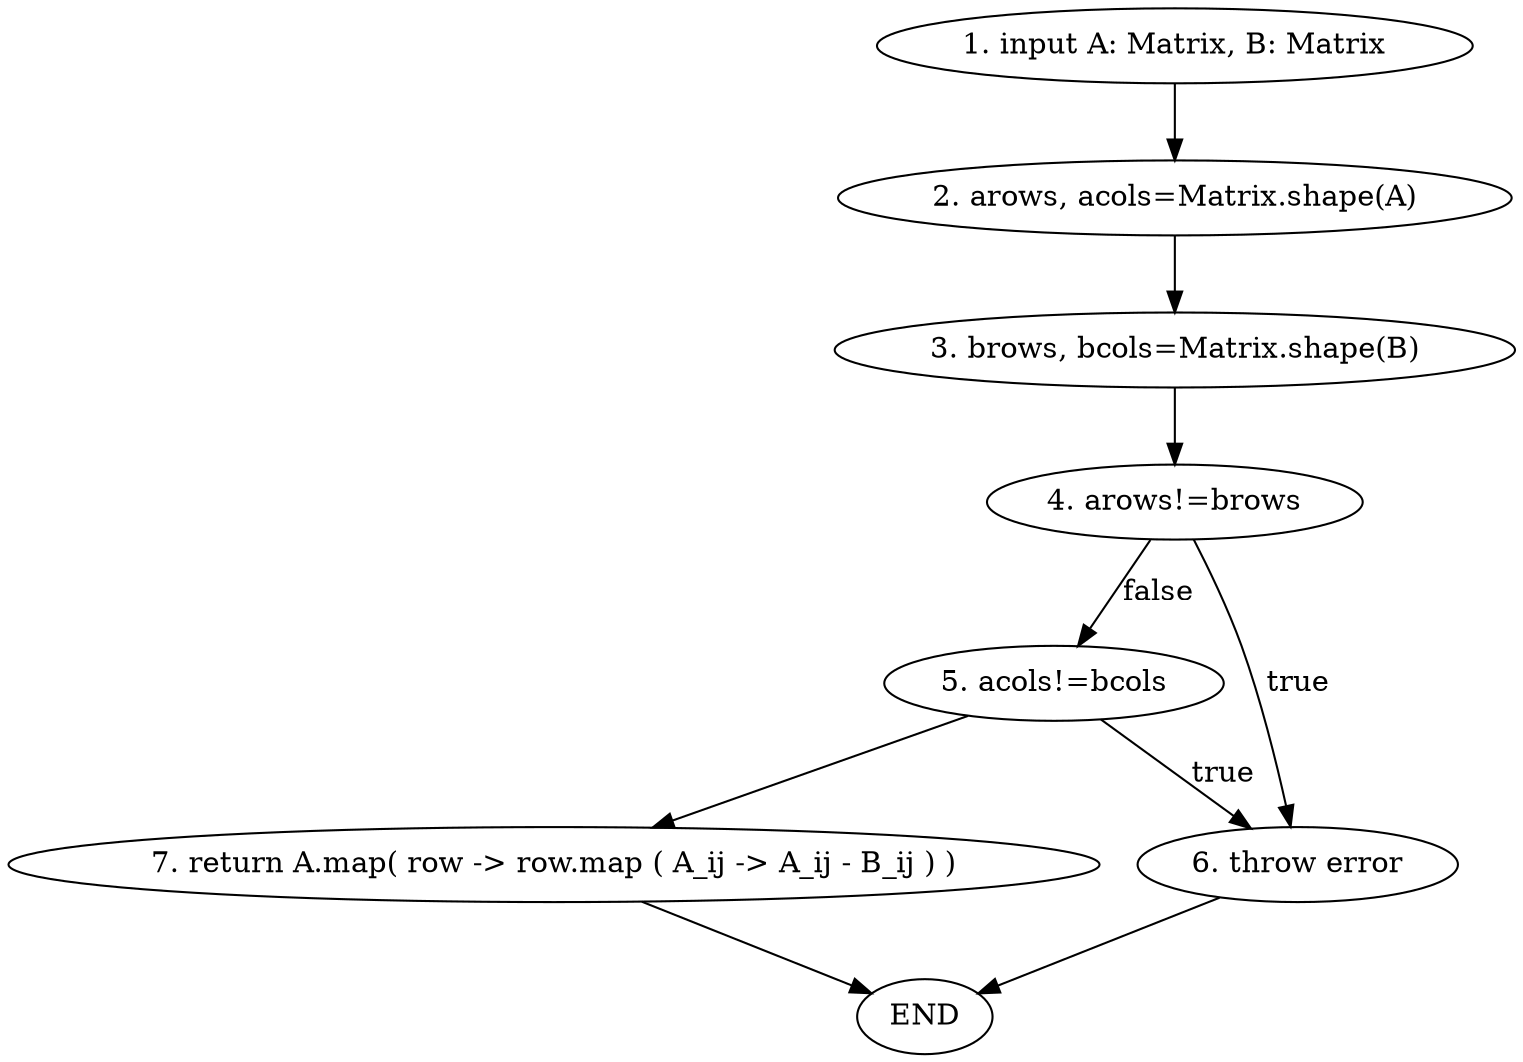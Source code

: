 digraph G {
   INP [label="1. input A: Matrix, B: Matrix"]
   SET1 [label="2. arows, acols=Matrix.shape(A)"]
   SET2 [label="3. brows, bcols=Matrix.shape(B)"]
   IFL [label="4. arows!=brows"]
   IFR [label="5. acols!=bcols"]
   THROW [label="6. throw error"]
  MAP [label="7. return A.map( row -> row.map ( A_ij -> A_ij - B_ij ) )"]

   INP -> SET1 -> SET2 -> IFL 
   IFL -> THROW [label="true"]
   IFR -> THROW [label="true"]
   IFL -> IFR [label="false"]
   IFR -> MAP
   THROW -> END
   MAP -> END
}